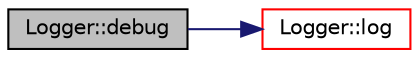 digraph "Logger::debug"
{
 // LATEX_PDF_SIZE
  edge [fontname="Helvetica",fontsize="10",labelfontname="Helvetica",labelfontsize="10"];
  node [fontname="Helvetica",fontsize="10",shape=record];
  rankdir="LR";
  Node1 [label="Logger::debug",height=0.2,width=0.4,color="black", fillcolor="grey75", style="filled", fontcolor="black",tooltip=" "];
  Node1 -> Node2 [color="midnightblue",fontsize="10",style="solid",fontname="Helvetica"];
  Node2 [label="Logger::log",height=0.2,width=0.4,color="red", fillcolor="white", style="filled",URL="$class_logger.html#a0addf3802518a9575f7f16c72f87262a",tooltip=" "];
}
